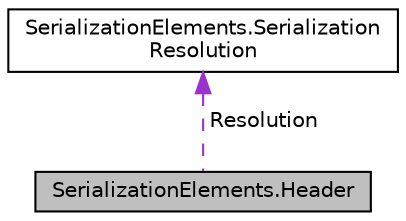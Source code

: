 digraph "SerializationElements.Header"
{
 // LATEX_PDF_SIZE
  edge [fontname="Helvetica",fontsize="10",labelfontname="Helvetica",labelfontsize="10"];
  node [fontname="Helvetica",fontsize="10",shape=record];
  Node1 [label="SerializationElements.Header",height=0.2,width=0.4,color="black", fillcolor="grey75", style="filled", fontcolor="black",tooltip=" "];
  Node2 -> Node1 [dir="back",color="darkorchid3",fontsize="10",style="dashed",label=" Resolution" ,fontname="Helvetica"];
  Node2 [label="SerializationElements.Serialization\lResolution",height=0.2,width=0.4,color="black", fillcolor="white", style="filled",URL="$class_serialization_elements_1_1_serialization_resolution.html",tooltip=" "];
}
